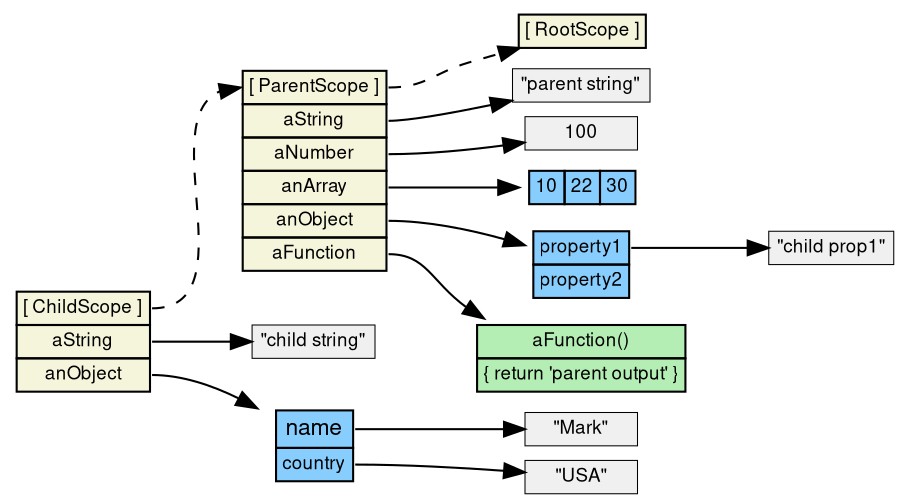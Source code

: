 digraph d {
	rankdir=LR
	nodesep=0.1
	node [shape=Mrecord, fontname="Helvetica,Sans", fontsize=9, penwidth=0.5, margin="0.05, 0.04", height="0.2" ]

  /* scopes */
  node [shape=plaintext];
  root [label=<<table bgcolor="beige" border="0" cellborder="1" cellpadding="2" cellspacing="0">
  <tr><td port="proto">[ RootScope ]</td></tr></table>>]
  parent [label=<<table bgcolor="beige" border="0" cellborder="1" cellpadding="2" cellspacing="0">
  <tr><td port="proto">[ ParentScope ]</td></tr>
  <tr><td port="aString">aString</td></tr>
  <tr><td port="aNumber">aNumber</td></tr>
  <tr><td port="anArray">anArray</td></tr>
  <tr><td port="anObject">anObject</td></tr>
  <tr><td port="aFunction">aFunction</td></tr>
  </table>>]
  child [label=<<table bgcolor="beige" border="0" cellborder="1" cellpadding="2" cellspacing="0">
  <tr><td port="proto">[ ChildScope ]</td></tr>
  <tr><td port="aString">aString</td></tr>
  <tr><td port="anObject">anObject</td></tr>
  </table>>]

  /* objects */
  anArray [label=<<table bgcolor="skyblue1" border="0" cellborder="1" cellpadding="2" cellspacing="0">
  <tr><td port="index0">10</td><td>22</td><td>30</td></tr></table>>]
  anObject [label=<<table bgcolor="skyblue1" border="0" cellborder="1" cellpadding="2" cellspacing="0">
  <tr><td port="prop1">property1</td></tr>
  <tr><td port="prop2">property2</td></tr></table>>]
  anObjectC [label=<<table bgcolor="skyblue1" border="0" cellborder="1" cellpadding="2" cellspacing="0">
  <tr><td port="name" cellspacing="1"><font point-size="11">name</font></td></tr>
  <tr><td port="country">country</td></tr></table>>]
  
  /* functions */
  aFunction [label=<<table bgcolor="darkseagreen2" border="0" cellborder="1" cellpadding="2" cellspacing="0">
  <tr><td>aFunction()</td></tr>
  <tr><td>{ return 'parent output' }</td></tr></table>>]
  
  /* literals */
  node [fillcolor=gray94, shape=box, style=filled]
  aString [label="\"parent string\""]
  aStringC [label="\"child string\""]
  aNumber [label="100"]
  prop1 [label="\"child prop1\""]
  name [label="\"Mark\""]
  country [label="\"USA\""]
  
  /* references */
  parent:proto -> root:proto [style = dashed]
  child:proto -> parent:proto [style = dashed]
    child:aString -> aStringC 
    child:anObject -> anObjectC
  parent:aString -> aString
  parent:aNumber -> aNumber
  parent:anArray -> anArray
  parent:anObject -> anObject
    anObject:prop1 -> prop1
  parent:aFunction -> aFunction
  anObjectC:name -> name
  anObjectC:country -> country
}
